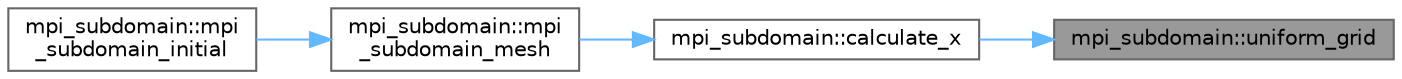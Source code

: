 digraph "mpi_subdomain::uniform_grid"
{
 // LATEX_PDF_SIZE
  bgcolor="transparent";
  edge [fontname=Helvetica,fontsize=10,labelfontname=Helvetica,labelfontsize=10];
  node [fontname=Helvetica,fontsize=10,shape=box,height=0.2,width=0.4];
  rankdir="RL";
  Node1 [id="Node000001",label="mpi_subdomain::uniform_grid",height=0.2,width=0.4,color="gray40", fillcolor="grey60", style="filled", fontcolor="black",tooltip=" "];
  Node1 -> Node2 [id="edge4_Node000001_Node000002",dir="back",color="steelblue1",style="solid",tooltip=" "];
  Node2 [id="Node000002",label="mpi_subdomain::calculate_x",height=0.2,width=0.4,color="grey40", fillcolor="white", style="filled",URL="$namespacempi__subdomain.html#a1049eaee94f74b47de90db7f6c6fe720",tooltip=" "];
  Node2 -> Node3 [id="edge5_Node000002_Node000003",dir="back",color="steelblue1",style="solid",tooltip=" "];
  Node3 [id="Node000003",label="mpi_subdomain::mpi\l_subdomain_mesh",height=0.2,width=0.4,color="grey40", fillcolor="white", style="filled",URL="$namespacempi__subdomain.html#a64428ebdf38fd330259d426e918a5a7f",tooltip=" "];
  Node3 -> Node4 [id="edge6_Node000003_Node000004",dir="back",color="steelblue1",style="solid",tooltip=" "];
  Node4 [id="Node000004",label="mpi_subdomain::mpi\l_subdomain_initial",height=0.2,width=0.4,color="grey40", fillcolor="white", style="filled",URL="$namespacempi__subdomain.html#ac4f8fae60589d5823dd003cf000d666c",tooltip=" "];
}
